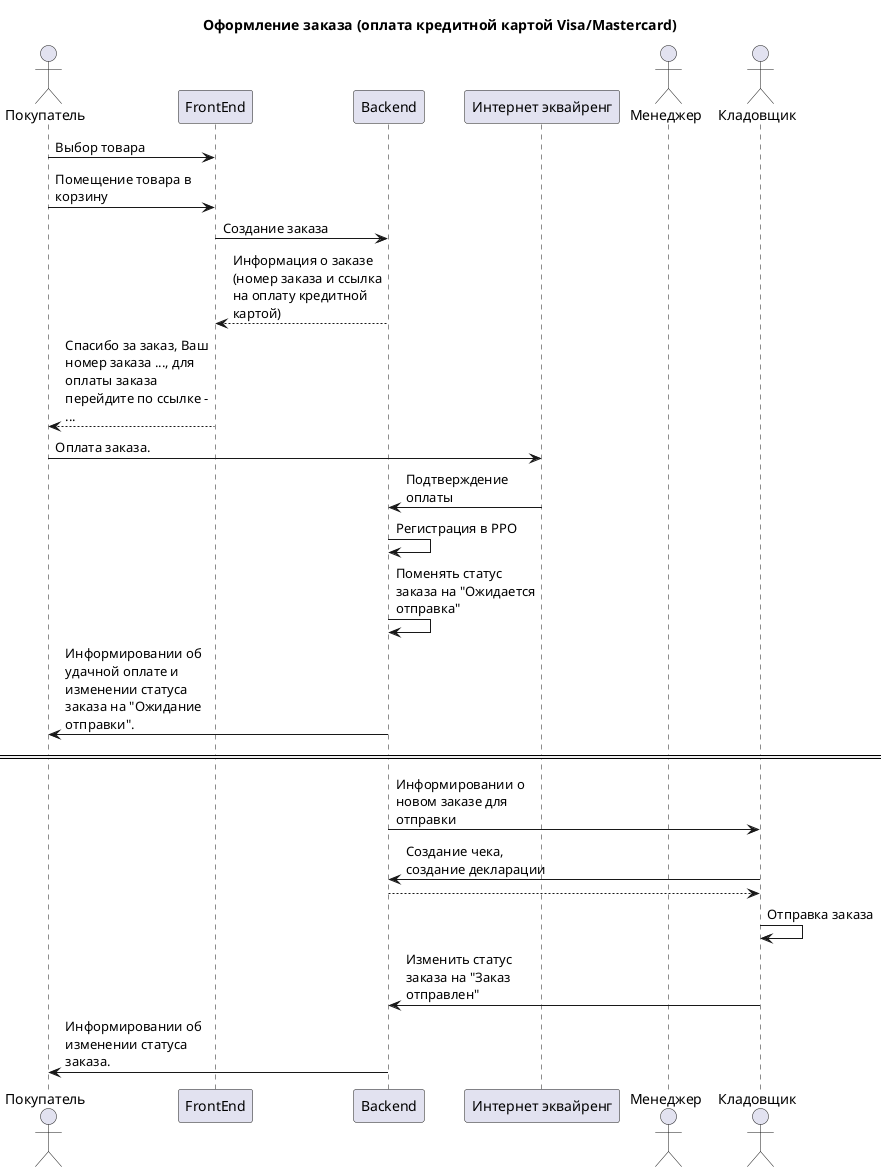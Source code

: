 @startuml
title Оформление заказа (оплата кредитной картой Visa/Mastercard)
skinparam maxmessagesize 150

actor Покупатель as User
participant "FrontEnd" as FrontEnd
participant "Backend" as Backend
participant "Интернет эквайренг" as PayService
actor Менеджер as Manager
actor Кладовщик as StockMan

User -> FrontEnd: Выбор товара
User -> FrontEnd: Помещение товара в корзину
FrontEnd -> Backend: Создание заказа
Backend --> FrontEnd: Информация о заказе (номер заказа и ссылка на оплату кредитной картой)
FrontEnd --> User: Спасибо за заказ, Ваш номер заказа ..., для оплаты заказа перейдите по ссылке - ...
User -> PayService: Оплата заказа.
PayService -> Backend: Подтверждение оплаты
Backend -> Backend: Регистрация в РРО
Backend -> Backend: Поменять статус заказа на "Ожидается отправка"
Backend -> User: Информировании об удачной оплате и изменении статуса заказа на "Ожидание отправки".

==  ==
Backend -> StockMan: Информировании о новом заказе для отправки
StockMan -> Backend: Создание чека, создание декларации
Backend --> StockMan:
StockMan -> StockMan: Отправка заказа
StockMan -> Backend: Изменить статус заказа на "Заказ отправлен"
Backend -> User: Информировании об изменении статуса заказа.


@enduml